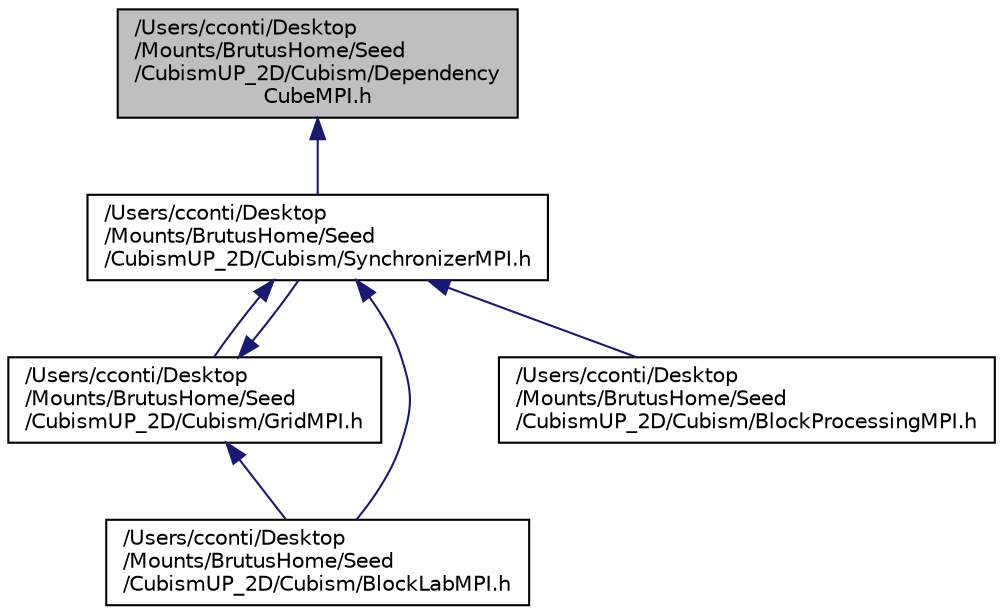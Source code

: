 digraph "/Users/cconti/Desktop/Mounts/BrutusHome/Seed/CubismUP_2D/Cubism/DependencyCubeMPI.h"
{
  edge [fontname="Helvetica",fontsize="10",labelfontname="Helvetica",labelfontsize="10"];
  node [fontname="Helvetica",fontsize="10",shape=record];
  Node1 [label="/Users/cconti/Desktop\l/Mounts/BrutusHome/Seed\l/CubismUP_2D/Cubism/Dependency\lCubeMPI.h",height=0.2,width=0.4,color="black", fillcolor="grey75", style="filled", fontcolor="black"];
  Node1 -> Node2 [dir="back",color="midnightblue",fontsize="10",style="solid",fontname="Helvetica"];
  Node2 [label="/Users/cconti/Desktop\l/Mounts/BrutusHome/Seed\l/CubismUP_2D/Cubism/SynchronizerMPI.h",height=0.2,width=0.4,color="black", fillcolor="white", style="filled",URL="$_synchronizer_m_p_i_8h.html"];
  Node2 -> Node3 [dir="back",color="midnightblue",fontsize="10",style="solid",fontname="Helvetica"];
  Node3 [label="/Users/cconti/Desktop\l/Mounts/BrutusHome/Seed\l/CubismUP_2D/Cubism/GridMPI.h",height=0.2,width=0.4,color="black", fillcolor="white", style="filled",URL="$_grid_m_p_i_8h.html"];
  Node3 -> Node4 [dir="back",color="midnightblue",fontsize="10",style="solid",fontname="Helvetica"];
  Node4 [label="/Users/cconti/Desktop\l/Mounts/BrutusHome/Seed\l/CubismUP_2D/Cubism/BlockLabMPI.h",height=0.2,width=0.4,color="black", fillcolor="white", style="filled",URL="$_block_lab_m_p_i_8h.html"];
  Node3 -> Node2 [dir="back",color="midnightblue",fontsize="10",style="solid",fontname="Helvetica"];
  Node2 -> Node4 [dir="back",color="midnightblue",fontsize="10",style="solid",fontname="Helvetica"];
  Node2 -> Node5 [dir="back",color="midnightblue",fontsize="10",style="solid",fontname="Helvetica"];
  Node5 [label="/Users/cconti/Desktop\l/Mounts/BrutusHome/Seed\l/CubismUP_2D/Cubism/BlockProcessingMPI.h",height=0.2,width=0.4,color="black", fillcolor="white", style="filled",URL="$_block_processing_m_p_i_8h.html"];
}
